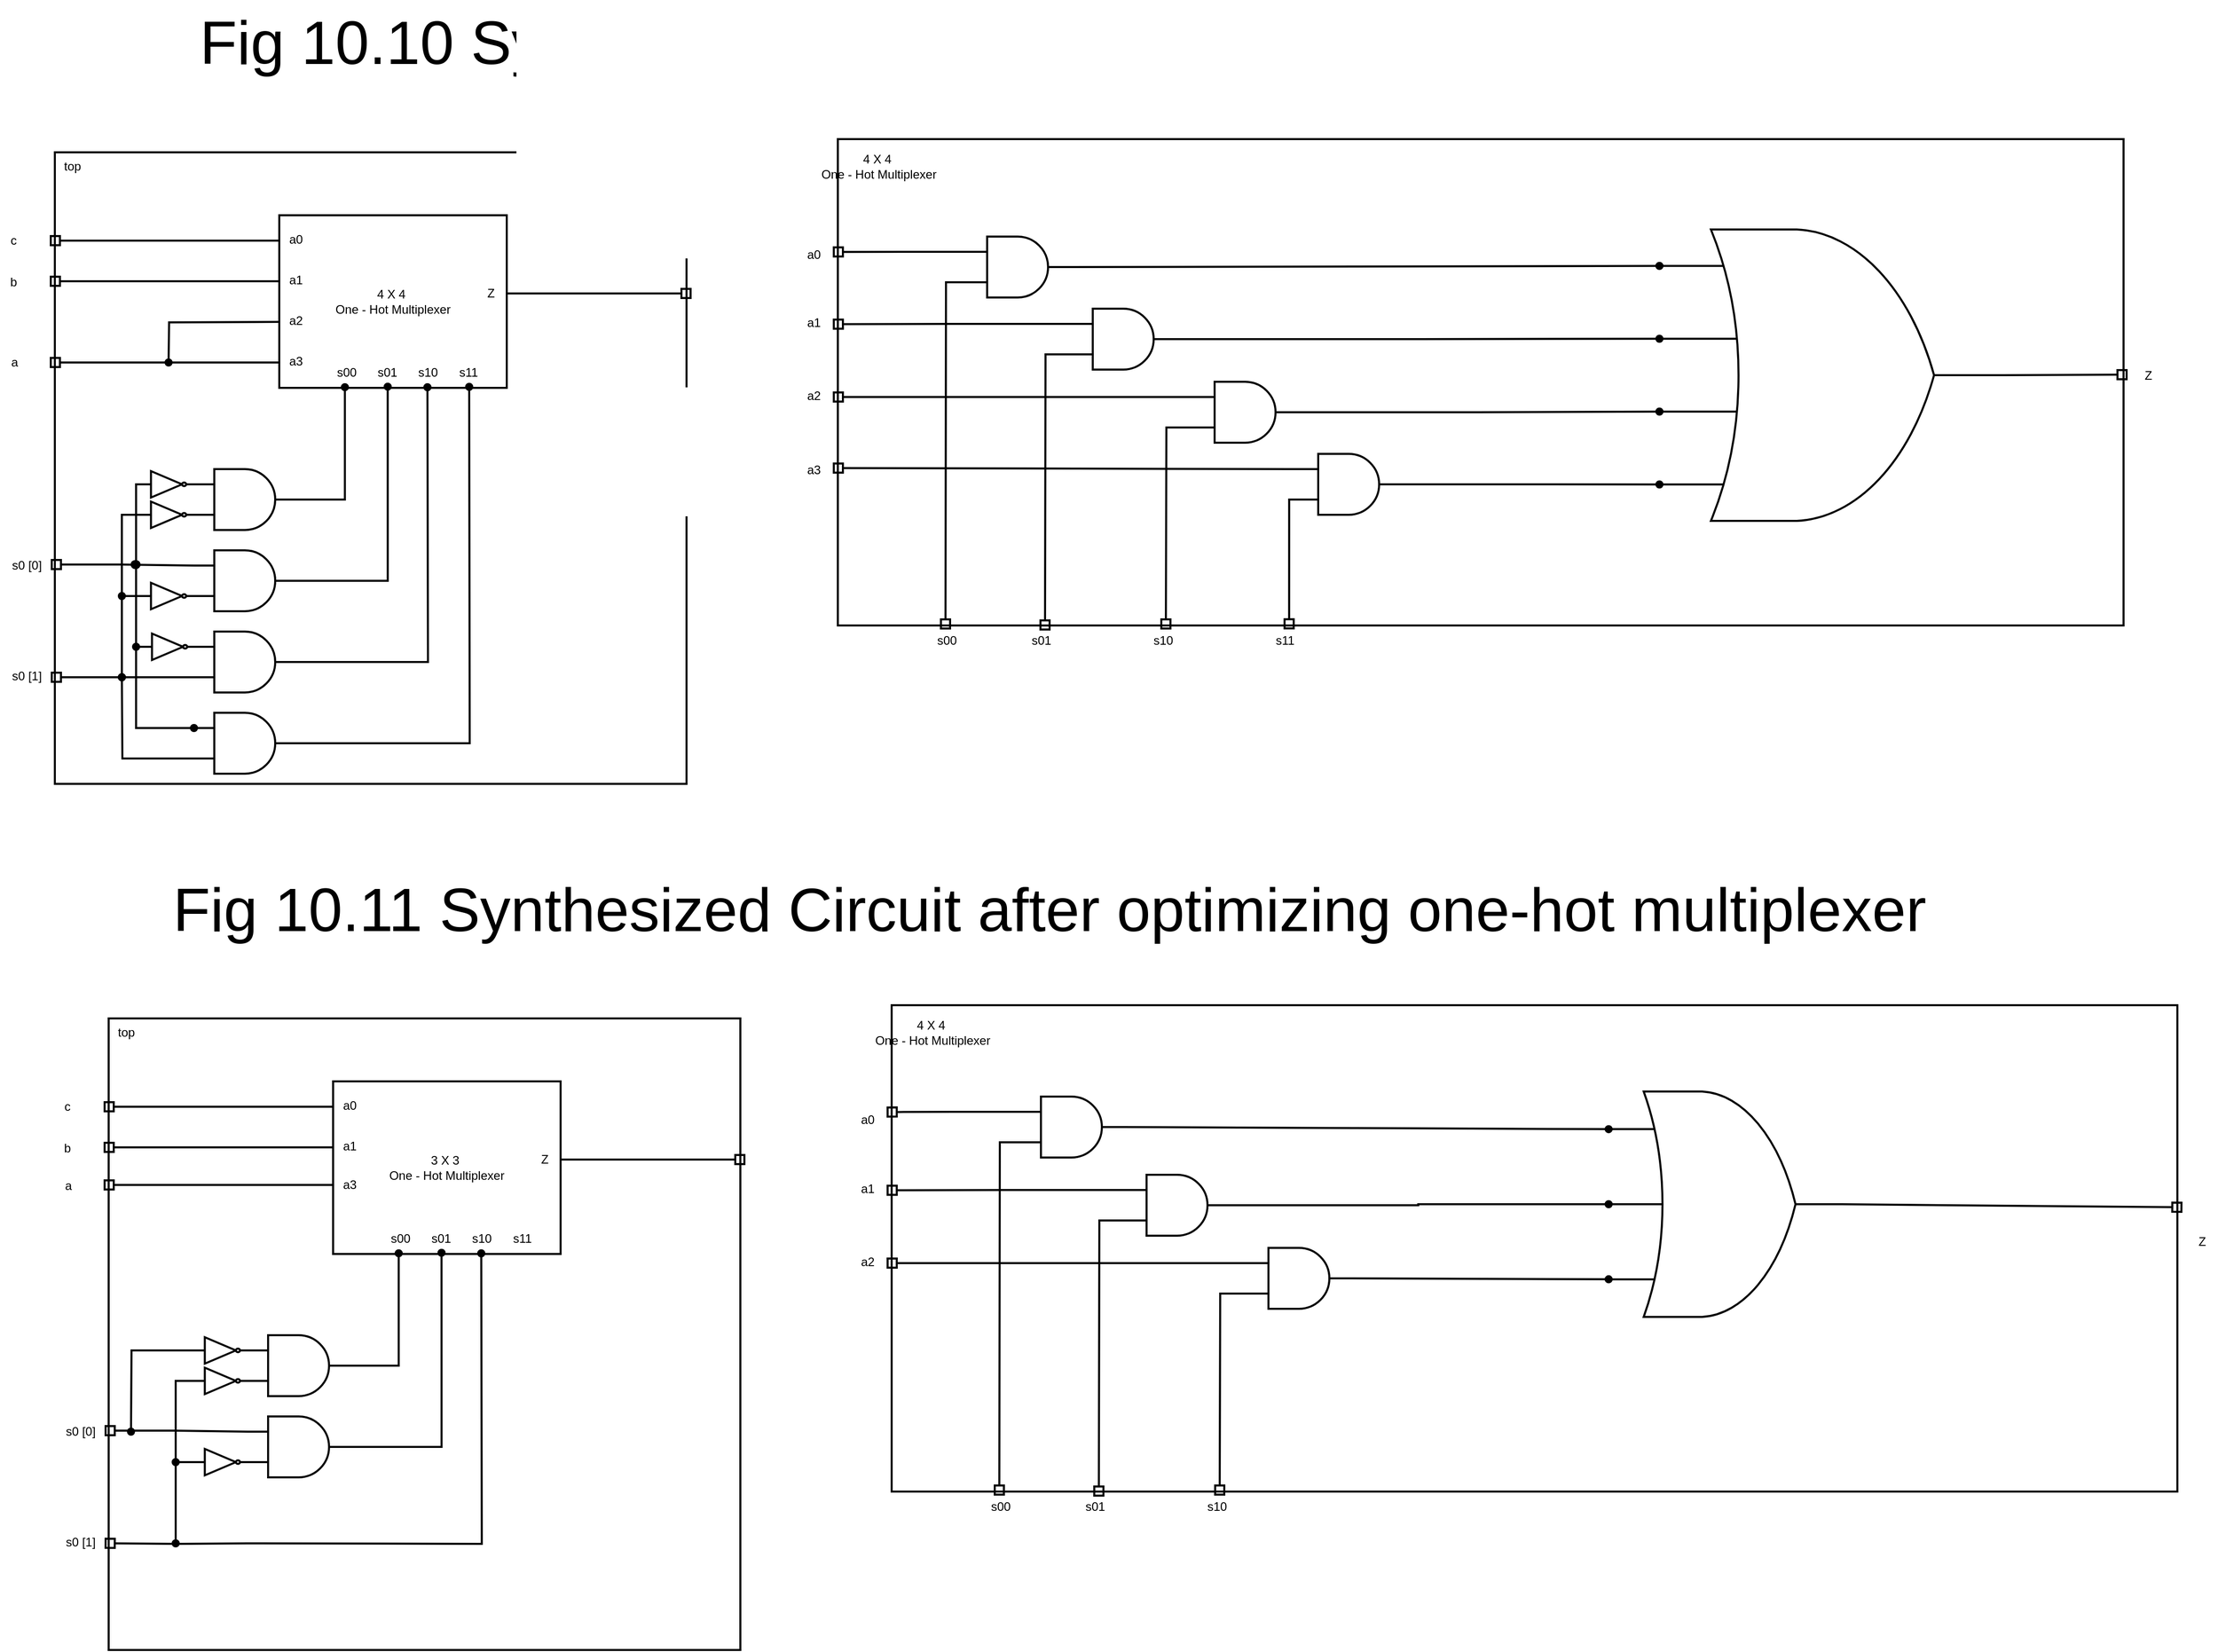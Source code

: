 <mxfile version="26.2.12">
  <diagram name="Page-1" id="7e0a89b8-554c-2b80-1dc8-d5c74ca68de4">
    <mxGraphModel dx="4558" dy="1969" grid="1" gridSize="1" guides="1" tooltips="1" connect="1" arrows="1" fold="1" page="1" pageScale="1" pageWidth="1100" pageHeight="850" background="none" math="0" shadow="0">
      <root>
        <mxCell id="0" />
        <mxCell id="1" parent="0" />
        <mxCell id="jg1CKJlf0xm0C-iaP3_J-74" value="" style="rounded=0;whiteSpace=wrap;html=1;strokeWidth=2;" vertex="1" parent="1">
          <mxGeometry x="360" y="137" width="1266" height="479" as="geometry" />
        </mxCell>
        <mxCell id="jg1CKJlf0xm0C-iaP3_J-50" value="" style="whiteSpace=wrap;html=1;aspect=fixed;strokeWidth=2;" vertex="1" parent="1">
          <mxGeometry x="-411" y="150" width="622" height="622" as="geometry" />
        </mxCell>
        <mxCell id="jg1CKJlf0xm0C-iaP3_J-1" value="4 X 4&amp;nbsp;&lt;div&gt;One - Hot Multiplexer&lt;/div&gt;" style="rounded=0;whiteSpace=wrap;html=1;strokeWidth=2;" vertex="1" parent="1">
          <mxGeometry x="-190" y="212" width="224" height="170" as="geometry" />
        </mxCell>
        <mxCell id="jg1CKJlf0xm0C-iaP3_J-2" value="a0" style="text;html=1;align=center;verticalAlign=middle;resizable=0;points=[];autosize=1;strokeColor=none;fillColor=none;strokeWidth=2;" vertex="1" parent="1">
          <mxGeometry x="-190" y="222" width="32" height="27" as="geometry" />
        </mxCell>
        <mxCell id="jg1CKJlf0xm0C-iaP3_J-3" value="a1" style="text;html=1;align=center;verticalAlign=middle;resizable=0;points=[];autosize=1;strokeColor=none;fillColor=none;strokeWidth=2;" vertex="1" parent="1">
          <mxGeometry x="-190" y="262" width="32" height="27" as="geometry" />
        </mxCell>
        <mxCell id="jg1CKJlf0xm0C-iaP3_J-4" value="a2" style="text;html=1;align=center;verticalAlign=middle;resizable=0;points=[];autosize=1;strokeColor=none;fillColor=none;strokeWidth=2;" vertex="1" parent="1">
          <mxGeometry x="-190" y="302" width="32" height="27" as="geometry" />
        </mxCell>
        <mxCell id="jg1CKJlf0xm0C-iaP3_J-5" value="a3" style="text;html=1;align=center;verticalAlign=middle;resizable=0;points=[];autosize=1;strokeColor=none;fillColor=none;strokeWidth=2;" vertex="1" parent="1">
          <mxGeometry x="-190" y="342" width="32" height="27" as="geometry" />
        </mxCell>
        <mxCell id="jg1CKJlf0xm0C-iaP3_J-49" style="rounded=0;orthogonalLoop=1;jettySize=auto;html=1;endArrow=box;endFill=0;strokeWidth=2;" edge="1" parent="1" source="jg1CKJlf0xm0C-iaP3_J-7">
          <mxGeometry relative="1" as="geometry">
            <mxPoint x="215.0" y="289" as="targetPoint" />
          </mxGeometry>
        </mxCell>
        <mxCell id="jg1CKJlf0xm0C-iaP3_J-7" value="Z" style="text;html=1;align=center;verticalAlign=middle;resizable=0;points=[];autosize=1;strokeColor=none;fillColor=none;strokeWidth=2;" vertex="1" parent="1">
          <mxGeometry x="3" y="274" width="30" height="30" as="geometry" />
        </mxCell>
        <mxCell id="jg1CKJlf0xm0C-iaP3_J-8" value="s00" style="text;html=1;align=center;verticalAlign=middle;resizable=0;points=[];autosize=1;strokeColor=none;fillColor=none;strokeWidth=2;" vertex="1" parent="1">
          <mxGeometry x="-144" y="352" width="40" height="30" as="geometry" />
        </mxCell>
        <mxCell id="jg1CKJlf0xm0C-iaP3_J-9" value="s01" style="text;html=1;align=center;verticalAlign=middle;resizable=0;points=[];autosize=1;strokeColor=none;fillColor=none;strokeWidth=2;" vertex="1" parent="1">
          <mxGeometry x="-104" y="352" width="40" height="30" as="geometry" />
        </mxCell>
        <mxCell id="jg1CKJlf0xm0C-iaP3_J-10" value="s10" style="text;html=1;align=center;verticalAlign=middle;resizable=0;points=[];autosize=1;strokeColor=none;fillColor=none;strokeWidth=2;" vertex="1" parent="1">
          <mxGeometry x="-64" y="352" width="40" height="30" as="geometry" />
        </mxCell>
        <mxCell id="jg1CKJlf0xm0C-iaP3_J-11" value="s11" style="text;html=1;align=center;verticalAlign=middle;resizable=0;points=[];autosize=1;strokeColor=none;fillColor=none;strokeWidth=2;" vertex="1" parent="1">
          <mxGeometry x="-24" y="352" width="40" height="30" as="geometry" />
        </mxCell>
        <mxCell id="jg1CKJlf0xm0C-iaP3_J-12" value="" style="verticalLabelPosition=bottom;shadow=0;dashed=0;align=center;html=1;verticalAlign=top;shape=mxgraph.electrical.logic_gates.logic_gate;operation=and;strokeWidth=2;" vertex="1" parent="1">
          <mxGeometry x="-274" y="462" width="100" height="60" as="geometry" />
        </mxCell>
        <mxCell id="jg1CKJlf0xm0C-iaP3_J-28" style="rounded=0;orthogonalLoop=1;jettySize=auto;html=1;endArrow=box;endFill=0;strokeWidth=2;" edge="1" parent="1">
          <mxGeometry relative="1" as="geometry">
            <mxPoint x="-414" y="556" as="targetPoint" />
            <mxPoint x="-345" y="556" as="sourcePoint" />
          </mxGeometry>
        </mxCell>
        <mxCell id="jg1CKJlf0xm0C-iaP3_J-38" style="rounded=0;orthogonalLoop=1;jettySize=auto;html=1;exitX=0;exitY=0.25;exitDx=0;exitDy=0;exitPerimeter=0;endArrow=none;endFill=1;strokeWidth=2;startFill=0;" edge="1" parent="1" source="jg1CKJlf0xm0C-iaP3_J-13">
          <mxGeometry relative="1" as="geometry">
            <mxPoint x="-346" y="556" as="targetPoint" />
          </mxGeometry>
        </mxCell>
        <mxCell id="jg1CKJlf0xm0C-iaP3_J-13" value="" style="verticalLabelPosition=bottom;shadow=0;dashed=0;align=center;html=1;verticalAlign=top;shape=mxgraph.electrical.logic_gates.logic_gate;operation=and;strokeWidth=2;" vertex="1" parent="1">
          <mxGeometry x="-274" y="542" width="100" height="60" as="geometry" />
        </mxCell>
        <mxCell id="jg1CKJlf0xm0C-iaP3_J-24" style="edgeStyle=orthogonalEdgeStyle;rounded=0;orthogonalLoop=1;jettySize=auto;html=1;exitX=0;exitY=0.75;exitDx=0;exitDy=0;exitPerimeter=0;endArrow=box;endFill=0;strokeWidth=2;" edge="1" parent="1" source="jg1CKJlf0xm0C-iaP3_J-14">
          <mxGeometry relative="1" as="geometry">
            <mxPoint x="-414" y="666.944" as="targetPoint" />
          </mxGeometry>
        </mxCell>
        <mxCell id="jg1CKJlf0xm0C-iaP3_J-14" value="" style="verticalLabelPosition=bottom;shadow=0;dashed=0;align=center;html=1;verticalAlign=top;shape=mxgraph.electrical.logic_gates.logic_gate;operation=and;strokeWidth=2;" vertex="1" parent="1">
          <mxGeometry x="-274" y="622" width="100" height="60" as="geometry" />
        </mxCell>
        <mxCell id="jg1CKJlf0xm0C-iaP3_J-25" style="edgeStyle=orthogonalEdgeStyle;rounded=0;orthogonalLoop=1;jettySize=auto;html=1;exitX=0;exitY=0.75;exitDx=0;exitDy=0;exitPerimeter=0;endArrow=oval;startFill=0;endFill=1;strokeWidth=2;" edge="1" parent="1" source="jg1CKJlf0xm0C-iaP3_J-15">
          <mxGeometry relative="1" as="geometry">
            <mxPoint x="-345" y="667" as="targetPoint" />
            <mxPoint x="-275" y="747" as="sourcePoint" />
          </mxGeometry>
        </mxCell>
        <mxCell id="jg1CKJlf0xm0C-iaP3_J-15" value="" style="verticalLabelPosition=bottom;shadow=0;dashed=0;align=center;html=1;verticalAlign=top;shape=mxgraph.electrical.logic_gates.logic_gate;operation=and;strokeWidth=2;" vertex="1" parent="1">
          <mxGeometry x="-274" y="702" width="100" height="60" as="geometry" />
        </mxCell>
        <mxCell id="jg1CKJlf0xm0C-iaP3_J-16" style="edgeStyle=orthogonalEdgeStyle;rounded=0;orthogonalLoop=1;jettySize=auto;html=1;exitX=1;exitY=0.5;exitDx=0;exitDy=0;exitPerimeter=0;entryX=0.465;entryY=0.978;entryDx=0;entryDy=0;entryPerimeter=0;endArrow=oval;endFill=1;strokeWidth=2;" edge="1" parent="1" source="jg1CKJlf0xm0C-iaP3_J-12" target="jg1CKJlf0xm0C-iaP3_J-8">
          <mxGeometry relative="1" as="geometry" />
        </mxCell>
        <mxCell id="jg1CKJlf0xm0C-iaP3_J-17" style="edgeStyle=orthogonalEdgeStyle;rounded=0;orthogonalLoop=1;jettySize=auto;html=1;exitX=1;exitY=0.5;exitDx=0;exitDy=0;exitPerimeter=0;entryX=0.519;entryY=0.961;entryDx=0;entryDy=0;entryPerimeter=0;endArrow=oval;endFill=1;strokeWidth=2;" edge="1" parent="1" source="jg1CKJlf0xm0C-iaP3_J-13" target="jg1CKJlf0xm0C-iaP3_J-9">
          <mxGeometry relative="1" as="geometry" />
        </mxCell>
        <mxCell id="jg1CKJlf0xm0C-iaP3_J-18" style="edgeStyle=orthogonalEdgeStyle;rounded=0;orthogonalLoop=1;jettySize=auto;html=1;exitX=1;exitY=0.5;exitDx=0;exitDy=0;exitPerimeter=0;entryX=0.497;entryY=1.046;entryDx=0;entryDy=0;entryPerimeter=0;endArrow=oval;endFill=1;strokeWidth=2;" edge="1" parent="1" source="jg1CKJlf0xm0C-iaP3_J-14">
          <mxGeometry relative="1" as="geometry">
            <mxPoint x="-174" y="650" as="sourcePoint" />
            <mxPoint x="-44.12" y="381.38" as="targetPoint" />
          </mxGeometry>
        </mxCell>
        <mxCell id="jg1CKJlf0xm0C-iaP3_J-19" style="edgeStyle=orthogonalEdgeStyle;rounded=0;orthogonalLoop=1;jettySize=auto;html=1;exitX=1;exitY=0.5;exitDx=0;exitDy=0;exitPerimeter=0;endArrow=oval;endFill=1;strokeWidth=2;" edge="1" parent="1" source="jg1CKJlf0xm0C-iaP3_J-15">
          <mxGeometry relative="1" as="geometry">
            <mxPoint x="-174" y="728" as="sourcePoint" />
            <mxPoint x="-3" y="381" as="targetPoint" />
          </mxGeometry>
        </mxCell>
        <mxCell id="jg1CKJlf0xm0C-iaP3_J-27" style="edgeStyle=orthogonalEdgeStyle;rounded=0;orthogonalLoop=1;jettySize=auto;html=1;exitX=0;exitY=0.5;exitDx=0;exitDy=0;exitPerimeter=0;endArrow=oval;startFill=0;endFill=1;strokeWidth=2;" edge="1" parent="1" source="jg1CKJlf0xm0C-iaP3_J-20">
          <mxGeometry relative="1" as="geometry">
            <mxPoint x="-345" y="587" as="targetPoint" />
          </mxGeometry>
        </mxCell>
        <mxCell id="jg1CKJlf0xm0C-iaP3_J-20" value="" style="verticalLabelPosition=bottom;shadow=0;dashed=0;align=center;html=1;verticalAlign=top;shape=mxgraph.electrical.logic_gates.inverter_2;strokeWidth=2;" vertex="1" parent="1">
          <mxGeometry x="-325" y="494" width="51" height="26" as="geometry" />
        </mxCell>
        <mxCell id="jg1CKJlf0xm0C-iaP3_J-21" value="" style="verticalLabelPosition=bottom;shadow=0;dashed=0;align=center;html=1;verticalAlign=top;shape=mxgraph.electrical.logic_gates.inverter_2;strokeWidth=2;" vertex="1" parent="1">
          <mxGeometry x="-325" y="464" width="51" height="26" as="geometry" />
        </mxCell>
        <mxCell id="jg1CKJlf0xm0C-iaP3_J-26" style="edgeStyle=orthogonalEdgeStyle;rounded=0;orthogonalLoop=1;jettySize=auto;html=1;exitX=0;exitY=0.5;exitDx=0;exitDy=0;exitPerimeter=0;endArrow=oval;startFill=0;endFill=1;strokeWidth=2;" edge="1" parent="1" source="jg1CKJlf0xm0C-iaP3_J-22">
          <mxGeometry relative="1" as="geometry">
            <mxPoint x="-345" y="667" as="targetPoint" />
          </mxGeometry>
        </mxCell>
        <mxCell id="jg1CKJlf0xm0C-iaP3_J-22" value="" style="verticalLabelPosition=bottom;shadow=0;dashed=0;align=center;html=1;verticalAlign=top;shape=mxgraph.electrical.logic_gates.inverter_2;strokeWidth=2;" vertex="1" parent="1">
          <mxGeometry x="-325" y="574" width="51" height="26" as="geometry" />
        </mxCell>
        <mxCell id="jg1CKJlf0xm0C-iaP3_J-33" style="edgeStyle=orthogonalEdgeStyle;rounded=0;orthogonalLoop=1;jettySize=auto;html=1;exitX=0;exitY=0.5;exitDx=0;exitDy=0;exitPerimeter=0;endArrow=oval;startFill=0;endFill=1;strokeWidth=2;" edge="1" parent="1" source="jg1CKJlf0xm0C-iaP3_J-23">
          <mxGeometry relative="1" as="geometry">
            <mxPoint x="-331" y="637" as="targetPoint" />
          </mxGeometry>
        </mxCell>
        <mxCell id="jg1CKJlf0xm0C-iaP3_J-23" value="" style="verticalLabelPosition=bottom;shadow=0;dashed=0;align=center;html=1;verticalAlign=top;shape=mxgraph.electrical.logic_gates.inverter_2;strokeWidth=2;" vertex="1" parent="1">
          <mxGeometry x="-324" y="624" width="51" height="26" as="geometry" />
        </mxCell>
        <mxCell id="jg1CKJlf0xm0C-iaP3_J-32" style="edgeStyle=orthogonalEdgeStyle;rounded=0;orthogonalLoop=1;jettySize=auto;html=1;exitX=0;exitY=0.5;exitDx=0;exitDy=0;exitPerimeter=0;entryX=0;entryY=0.25;entryDx=0;entryDy=0;entryPerimeter=0;endArrow=oval;startFill=0;endFill=1;strokeWidth=2;" edge="1" parent="1" source="jg1CKJlf0xm0C-iaP3_J-21" target="jg1CKJlf0xm0C-iaP3_J-15">
          <mxGeometry relative="1" as="geometry">
            <Array as="points">
              <mxPoint x="-331" y="477" />
              <mxPoint x="-331" y="717" />
            </Array>
          </mxGeometry>
        </mxCell>
        <mxCell id="jg1CKJlf0xm0C-iaP3_J-39" value="s0 [0]" style="text;html=1;align=center;verticalAlign=middle;resizable=0;points=[];autosize=1;strokeColor=none;fillColor=none;strokeWidth=2;" vertex="1" parent="1">
          <mxGeometry x="-463" y="543" width="48" height="27" as="geometry" />
        </mxCell>
        <mxCell id="jg1CKJlf0xm0C-iaP3_J-40" value="s0 [1]" style="text;html=1;align=center;verticalAlign=middle;resizable=0;points=[];autosize=1;strokeColor=none;fillColor=none;strokeWidth=2;" vertex="1" parent="1">
          <mxGeometry x="-463" y="652" width="48" height="27" as="geometry" />
        </mxCell>
        <mxCell id="jg1CKJlf0xm0C-iaP3_J-42" style="rounded=0;orthogonalLoop=1;jettySize=auto;html=1;endArrow=oval;endFill=1;edgeStyle=orthogonalEdgeStyle;strokeWidth=2;" edge="1" parent="1">
          <mxGeometry relative="1" as="geometry">
            <mxPoint x="-299" y="357" as="targetPoint" />
            <mxPoint x="-190" y="317" as="sourcePoint" />
          </mxGeometry>
        </mxCell>
        <mxCell id="jg1CKJlf0xm0C-iaP3_J-43" style="rounded=0;orthogonalLoop=1;jettySize=auto;html=1;endArrow=box;endFill=0;strokeWidth=2;" edge="1" parent="1">
          <mxGeometry relative="1" as="geometry">
            <mxPoint x="-415" y="357" as="targetPoint" />
            <mxPoint x="-190" y="357" as="sourcePoint" />
          </mxGeometry>
        </mxCell>
        <mxCell id="jg1CKJlf0xm0C-iaP3_J-44" style="rounded=0;orthogonalLoop=1;jettySize=auto;html=1;endArrow=box;endFill=0;strokeWidth=2;" edge="1" parent="1">
          <mxGeometry relative="1" as="geometry">
            <mxPoint x="-415" y="237" as="targetPoint" />
            <mxPoint x="-190" y="237" as="sourcePoint" />
          </mxGeometry>
        </mxCell>
        <mxCell id="jg1CKJlf0xm0C-iaP3_J-45" style="rounded=0;orthogonalLoop=1;jettySize=auto;html=1;endArrow=box;endFill=0;strokeWidth=2;" edge="1" parent="1">
          <mxGeometry relative="1" as="geometry">
            <mxPoint x="-415" y="277" as="targetPoint" />
            <mxPoint x="-190" y="277" as="sourcePoint" />
          </mxGeometry>
        </mxCell>
        <mxCell id="jg1CKJlf0xm0C-iaP3_J-46" value="c" style="text;html=1;align=center;verticalAlign=middle;resizable=0;points=[];autosize=1;strokeColor=none;fillColor=none;strokeWidth=2;" vertex="1" parent="1">
          <mxGeometry x="-465" y="223" width="25" height="27" as="geometry" />
        </mxCell>
        <mxCell id="jg1CKJlf0xm0C-iaP3_J-47" value="b" style="text;html=1;align=center;verticalAlign=middle;resizable=0;points=[];autosize=1;strokeColor=none;fillColor=none;strokeWidth=2;" vertex="1" parent="1">
          <mxGeometry x="-465" y="264" width="26" height="27" as="geometry" />
        </mxCell>
        <mxCell id="jg1CKJlf0xm0C-iaP3_J-48" value="a" style="text;html=1;align=center;verticalAlign=middle;resizable=0;points=[];autosize=1;strokeColor=none;fillColor=none;strokeWidth=2;" vertex="1" parent="1">
          <mxGeometry x="-464" y="343" width="26" height="27" as="geometry" />
        </mxCell>
        <mxCell id="jg1CKJlf0xm0C-iaP3_J-51" value="top" style="text;html=1;align=center;verticalAlign=middle;resizable=0;points=[];autosize=1;strokeColor=none;fillColor=none;strokeWidth=2;" vertex="1" parent="1">
          <mxGeometry x="-412" y="150" width="36" height="27" as="geometry" />
        </mxCell>
        <mxCell id="jg1CKJlf0xm0C-iaP3_J-56" style="rounded=0;orthogonalLoop=1;jettySize=auto;html=1;exitX=0;exitY=0.25;exitDx=0;exitDy=0;exitPerimeter=0;endArrow=box;endFill=0;strokeWidth=2;" edge="1" parent="1" source="jg1CKJlf0xm0C-iaP3_J-52">
          <mxGeometry relative="1" as="geometry">
            <mxPoint x="356" y="248.111" as="targetPoint" />
            <mxPoint x="482" y="248" as="sourcePoint" />
          </mxGeometry>
        </mxCell>
        <mxCell id="jg1CKJlf0xm0C-iaP3_J-61" style="edgeStyle=orthogonalEdgeStyle;rounded=0;orthogonalLoop=1;jettySize=auto;html=1;exitX=0;exitY=0.75;exitDx=0;exitDy=0;exitPerimeter=0;endArrow=box;endFill=0;strokeWidth=2;" edge="1" parent="1" source="jg1CKJlf0xm0C-iaP3_J-52">
          <mxGeometry relative="1" as="geometry">
            <mxPoint x="466" y="619" as="targetPoint" />
          </mxGeometry>
        </mxCell>
        <mxCell id="jg1CKJlf0xm0C-iaP3_J-52" value="" style="verticalLabelPosition=bottom;shadow=0;dashed=0;align=center;html=1;verticalAlign=top;shape=mxgraph.electrical.logic_gates.logic_gate;operation=and;strokeWidth=2;" vertex="1" parent="1">
          <mxGeometry x="487" y="233" width="100" height="60" as="geometry" />
        </mxCell>
        <mxCell id="jg1CKJlf0xm0C-iaP3_J-57" style="edgeStyle=orthogonalEdgeStyle;rounded=0;orthogonalLoop=1;jettySize=auto;html=1;exitX=0;exitY=0.25;exitDx=0;exitDy=0;exitPerimeter=0;endArrow=box;endFill=0;strokeWidth=2;" edge="1" parent="1" source="jg1CKJlf0xm0C-iaP3_J-53">
          <mxGeometry relative="1" as="geometry">
            <mxPoint x="356" y="319.222" as="targetPoint" />
            <mxPoint x="589" y="319" as="sourcePoint" />
          </mxGeometry>
        </mxCell>
        <mxCell id="jg1CKJlf0xm0C-iaP3_J-62" style="edgeStyle=orthogonalEdgeStyle;rounded=0;orthogonalLoop=1;jettySize=auto;html=1;exitX=0;exitY=0.75;exitDx=0;exitDy=0;exitPerimeter=0;endArrow=box;endFill=0;strokeWidth=2;" edge="1" parent="1" source="jg1CKJlf0xm0C-iaP3_J-53">
          <mxGeometry relative="1" as="geometry">
            <mxPoint x="564" y="620" as="targetPoint" />
          </mxGeometry>
        </mxCell>
        <mxCell id="jg1CKJlf0xm0C-iaP3_J-53" value="" style="verticalLabelPosition=bottom;shadow=0;dashed=0;align=center;html=1;verticalAlign=top;shape=mxgraph.electrical.logic_gates.logic_gate;operation=and;strokeWidth=2;" vertex="1" parent="1">
          <mxGeometry x="591" y="304" width="100" height="60" as="geometry" />
        </mxCell>
        <mxCell id="jg1CKJlf0xm0C-iaP3_J-59" style="rounded=0;orthogonalLoop=1;jettySize=auto;html=1;exitX=0;exitY=0.25;exitDx=0;exitDy=0;exitPerimeter=0;endArrow=box;endFill=0;strokeWidth=2;" edge="1" parent="1" source="jg1CKJlf0xm0C-iaP3_J-54">
          <mxGeometry relative="1" as="geometry">
            <mxPoint x="356.0" y="391" as="targetPoint" />
            <mxPoint x="708.0" y="391.0" as="sourcePoint" />
          </mxGeometry>
        </mxCell>
        <mxCell id="jg1CKJlf0xm0C-iaP3_J-63" style="edgeStyle=orthogonalEdgeStyle;rounded=0;orthogonalLoop=1;jettySize=auto;html=1;exitX=0;exitY=0.75;exitDx=0;exitDy=0;exitPerimeter=0;endArrow=box;endFill=0;strokeWidth=2;" edge="1" parent="1" source="jg1CKJlf0xm0C-iaP3_J-54">
          <mxGeometry relative="1" as="geometry">
            <mxPoint x="683" y="619" as="targetPoint" />
            <mxPoint x="710" y="440" as="sourcePoint" />
          </mxGeometry>
        </mxCell>
        <mxCell id="jg1CKJlf0xm0C-iaP3_J-54" value="" style="verticalLabelPosition=bottom;shadow=0;dashed=0;align=center;html=1;verticalAlign=top;shape=mxgraph.electrical.logic_gates.logic_gate;operation=and;strokeWidth=2;" vertex="1" parent="1">
          <mxGeometry x="711" y="376" width="100" height="60" as="geometry" />
        </mxCell>
        <mxCell id="jg1CKJlf0xm0C-iaP3_J-60" style="rounded=0;orthogonalLoop=1;jettySize=auto;html=1;exitX=0;exitY=0.25;exitDx=0;exitDy=0;exitPerimeter=0;endArrow=box;endFill=0;strokeWidth=2;" edge="1" parent="1">
          <mxGeometry relative="1" as="geometry">
            <mxPoint x="356" y="461" as="targetPoint" />
            <mxPoint x="813" y="462" as="sourcePoint" />
          </mxGeometry>
        </mxCell>
        <mxCell id="jg1CKJlf0xm0C-iaP3_J-64" style="edgeStyle=orthogonalEdgeStyle;rounded=0;orthogonalLoop=1;jettySize=auto;html=1;exitX=0;exitY=0.75;exitDx=0;exitDy=0;exitPerimeter=0;endArrow=box;endFill=0;entryX=0.351;entryY=1.006;entryDx=0;entryDy=0;entryPerimeter=0;strokeWidth=2;" edge="1" parent="1" source="jg1CKJlf0xm0C-iaP3_J-55" target="jg1CKJlf0xm0C-iaP3_J-74">
          <mxGeometry relative="1" as="geometry">
            <mxPoint x="804" y="600" as="targetPoint" />
            <Array as="points">
              <mxPoint x="804" y="492" />
            </Array>
          </mxGeometry>
        </mxCell>
        <mxCell id="jg1CKJlf0xm0C-iaP3_J-55" value="" style="verticalLabelPosition=bottom;shadow=0;dashed=0;align=center;html=1;verticalAlign=top;shape=mxgraph.electrical.logic_gates.logic_gate;operation=and;strokeWidth=2;" vertex="1" parent="1">
          <mxGeometry x="813" y="447" width="100" height="60" as="geometry" />
        </mxCell>
        <mxCell id="jg1CKJlf0xm0C-iaP3_J-72" style="edgeStyle=orthogonalEdgeStyle;rounded=0;orthogonalLoop=1;jettySize=auto;html=1;exitX=1;exitY=0.5;exitDx=0;exitDy=0;exitPerimeter=0;endArrow=box;endFill=0;strokeWidth=2;" edge="1" parent="1" source="jg1CKJlf0xm0C-iaP3_J-65">
          <mxGeometry relative="1" as="geometry">
            <mxPoint x="1629" y="369" as="targetPoint" />
          </mxGeometry>
        </mxCell>
        <mxCell id="jg1CKJlf0xm0C-iaP3_J-65" value="" style="verticalLabelPosition=bottom;shadow=0;dashed=0;align=center;html=1;verticalAlign=top;shape=mxgraph.electrical.logic_gates.logic_gate;operation=or;numInputs=4;strokeWidth=2;" vertex="1" parent="1">
          <mxGeometry x="1169" y="226" width="338" height="287" as="geometry" />
        </mxCell>
        <mxCell id="jg1CKJlf0xm0C-iaP3_J-68" style="edgeStyle=orthogonalEdgeStyle;rounded=0;orthogonalLoop=1;jettySize=auto;html=1;exitX=1;exitY=0.5;exitDx=0;exitDy=0;exitPerimeter=0;entryX=0;entryY=0.875;entryDx=0;entryDy=0;entryPerimeter=0;endArrow=oval;endFill=1;strokeWidth=2;" edge="1" parent="1" source="jg1CKJlf0xm0C-iaP3_J-55" target="jg1CKJlf0xm0C-iaP3_J-65">
          <mxGeometry relative="1" as="geometry" />
        </mxCell>
        <mxCell id="jg1CKJlf0xm0C-iaP3_J-69" style="edgeStyle=orthogonalEdgeStyle;rounded=0;orthogonalLoop=1;jettySize=auto;html=1;exitX=1;exitY=0.5;exitDx=0;exitDy=0;exitPerimeter=0;entryX=0;entryY=0.625;entryDx=0;entryDy=0;entryPerimeter=0;endArrow=oval;endFill=1;strokeWidth=2;" edge="1" parent="1" source="jg1CKJlf0xm0C-iaP3_J-54" target="jg1CKJlf0xm0C-iaP3_J-65">
          <mxGeometry relative="1" as="geometry" />
        </mxCell>
        <mxCell id="jg1CKJlf0xm0C-iaP3_J-70" style="edgeStyle=orthogonalEdgeStyle;rounded=0;orthogonalLoop=1;jettySize=auto;html=1;exitX=1;exitY=0.5;exitDx=0;exitDy=0;exitPerimeter=0;entryX=0;entryY=0.375;entryDx=0;entryDy=0;entryPerimeter=0;endArrow=oval;endFill=1;strokeWidth=2;" edge="1" parent="1" source="jg1CKJlf0xm0C-iaP3_J-53" target="jg1CKJlf0xm0C-iaP3_J-65">
          <mxGeometry relative="1" as="geometry" />
        </mxCell>
        <mxCell id="jg1CKJlf0xm0C-iaP3_J-71" style="rounded=0;orthogonalLoop=1;jettySize=auto;html=1;exitX=1;exitY=0.5;exitDx=0;exitDy=0;exitPerimeter=0;entryX=0;entryY=0.125;entryDx=0;entryDy=0;entryPerimeter=0;endArrow=oval;endFill=1;strokeWidth=2;" edge="1" parent="1" source="jg1CKJlf0xm0C-iaP3_J-52" target="jg1CKJlf0xm0C-iaP3_J-65">
          <mxGeometry relative="1" as="geometry" />
        </mxCell>
        <mxCell id="jg1CKJlf0xm0C-iaP3_J-75" value="s00" style="text;html=1;align=center;verticalAlign=middle;resizable=0;points=[];autosize=1;strokeColor=none;fillColor=none;strokeWidth=2;" vertex="1" parent="1">
          <mxGeometry x="447" y="616" width="40" height="30" as="geometry" />
        </mxCell>
        <mxCell id="jg1CKJlf0xm0C-iaP3_J-76" value="s01" style="text;html=1;align=center;verticalAlign=middle;resizable=0;points=[];autosize=1;strokeColor=none;fillColor=none;strokeWidth=2;" vertex="1" parent="1">
          <mxGeometry x="540" y="616" width="40" height="30" as="geometry" />
        </mxCell>
        <mxCell id="jg1CKJlf0xm0C-iaP3_J-77" value="s10" style="text;html=1;align=center;verticalAlign=middle;resizable=0;points=[];autosize=1;strokeColor=none;fillColor=none;strokeWidth=2;" vertex="1" parent="1">
          <mxGeometry x="660" y="616" width="40" height="30" as="geometry" />
        </mxCell>
        <mxCell id="jg1CKJlf0xm0C-iaP3_J-78" value="s11" style="text;html=1;align=center;verticalAlign=middle;resizable=0;points=[];autosize=1;strokeColor=none;fillColor=none;strokeWidth=2;" vertex="1" parent="1">
          <mxGeometry x="780" y="616" width="40" height="30" as="geometry" />
        </mxCell>
        <mxCell id="jg1CKJlf0xm0C-iaP3_J-79" value="a0" style="text;html=1;align=center;verticalAlign=middle;resizable=0;points=[];autosize=1;strokeColor=none;fillColor=none;strokeWidth=2;" vertex="1" parent="1">
          <mxGeometry x="320" y="237" width="32" height="27" as="geometry" />
        </mxCell>
        <mxCell id="jg1CKJlf0xm0C-iaP3_J-80" value="a1" style="text;html=1;align=center;verticalAlign=middle;resizable=0;points=[];autosize=1;strokeColor=none;fillColor=none;strokeWidth=2;" vertex="1" parent="1">
          <mxGeometry x="320" y="304" width="32" height="27" as="geometry" />
        </mxCell>
        <mxCell id="jg1CKJlf0xm0C-iaP3_J-81" value="a2" style="text;html=1;align=center;verticalAlign=middle;resizable=0;points=[];autosize=1;strokeColor=none;fillColor=none;strokeWidth=2;" vertex="1" parent="1">
          <mxGeometry x="320" y="376" width="32" height="27" as="geometry" />
        </mxCell>
        <mxCell id="jg1CKJlf0xm0C-iaP3_J-82" value="a3" style="text;html=1;align=center;verticalAlign=middle;resizable=0;points=[];autosize=1;strokeColor=none;fillColor=none;strokeWidth=2;" vertex="1" parent="1">
          <mxGeometry x="320" y="449" width="32" height="27" as="geometry" />
        </mxCell>
        <mxCell id="jg1CKJlf0xm0C-iaP3_J-83" value="Z" style="text;html=1;align=center;verticalAlign=middle;resizable=0;points=[];autosize=1;strokeColor=none;fillColor=none;strokeWidth=2;" vertex="1" parent="1">
          <mxGeometry x="1635" y="354.5" width="30" height="30" as="geometry" />
        </mxCell>
        <mxCell id="jg1CKJlf0xm0C-iaP3_J-84" value="&lt;span style=&quot;text-wrap-mode: wrap;&quot;&gt;4 X 4&amp;nbsp;&lt;/span&gt;&lt;div style=&quot;text-wrap-mode: wrap;&quot;&gt;One - Hot Multiplexer&lt;/div&gt;" style="text;html=1;align=center;verticalAlign=middle;resizable=0;points=[];autosize=1;strokeColor=none;fillColor=none;strokeWidth=2;" vertex="1" parent="1">
          <mxGeometry x="330" y="143.5" width="140" height="40" as="geometry" />
        </mxCell>
        <mxCell id="jg1CKJlf0xm0C-iaP3_J-86" value="Fig 10.10 Synthesized Circuit that uses one-hot multiplexer" style="text;html=1;align=center;verticalAlign=middle;resizable=0;points=[];autosize=1;strokeColor=none;fillColor=none;fontSize=60;" vertex="1" parent="1">
          <mxGeometry x="-278" width="1585" height="84" as="geometry" />
        </mxCell>
        <mxCell id="jg1CKJlf0xm0C-iaP3_J-87" value="" style="rounded=0;whiteSpace=wrap;html=1;strokeWidth=2;" vertex="1" parent="1">
          <mxGeometry x="413" y="990" width="1266" height="479" as="geometry" />
        </mxCell>
        <mxCell id="jg1CKJlf0xm0C-iaP3_J-88" value="" style="whiteSpace=wrap;html=1;aspect=fixed;strokeWidth=2;" vertex="1" parent="1">
          <mxGeometry x="-358" y="1003" width="622" height="622" as="geometry" />
        </mxCell>
        <mxCell id="jg1CKJlf0xm0C-iaP3_J-89" value="3 X 3&amp;nbsp;&lt;div&gt;One - Hot Multiplexer&lt;/div&gt;" style="rounded=0;whiteSpace=wrap;html=1;strokeWidth=2;" vertex="1" parent="1">
          <mxGeometry x="-137" y="1065" width="224" height="170" as="geometry" />
        </mxCell>
        <mxCell id="jg1CKJlf0xm0C-iaP3_J-90" value="a0" style="text;html=1;align=center;verticalAlign=middle;resizable=0;points=[];autosize=1;strokeColor=none;fillColor=none;strokeWidth=2;" vertex="1" parent="1">
          <mxGeometry x="-137" y="1075" width="32" height="27" as="geometry" />
        </mxCell>
        <mxCell id="jg1CKJlf0xm0C-iaP3_J-91" value="a1" style="text;html=1;align=center;verticalAlign=middle;resizable=0;points=[];autosize=1;strokeColor=none;fillColor=none;strokeWidth=2;" vertex="1" parent="1">
          <mxGeometry x="-137" y="1115" width="32" height="27" as="geometry" />
        </mxCell>
        <mxCell id="jg1CKJlf0xm0C-iaP3_J-93" value="a3" style="text;html=1;align=center;verticalAlign=middle;resizable=0;points=[];autosize=1;strokeColor=none;fillColor=none;strokeWidth=2;" vertex="1" parent="1">
          <mxGeometry x="-137" y="1153" width="32" height="27" as="geometry" />
        </mxCell>
        <mxCell id="jg1CKJlf0xm0C-iaP3_J-94" style="rounded=0;orthogonalLoop=1;jettySize=auto;html=1;endArrow=box;endFill=0;strokeWidth=2;" edge="1" parent="1" source="jg1CKJlf0xm0C-iaP3_J-95">
          <mxGeometry relative="1" as="geometry">
            <mxPoint x="268.0" y="1142" as="targetPoint" />
          </mxGeometry>
        </mxCell>
        <mxCell id="jg1CKJlf0xm0C-iaP3_J-95" value="Z" style="text;html=1;align=center;verticalAlign=middle;resizable=0;points=[];autosize=1;strokeColor=none;fillColor=none;strokeWidth=2;" vertex="1" parent="1">
          <mxGeometry x="56" y="1127" width="30" height="30" as="geometry" />
        </mxCell>
        <mxCell id="jg1CKJlf0xm0C-iaP3_J-96" value="s00" style="text;html=1;align=center;verticalAlign=middle;resizable=0;points=[];autosize=1;strokeColor=none;fillColor=none;strokeWidth=2;" vertex="1" parent="1">
          <mxGeometry x="-91" y="1205" width="40" height="30" as="geometry" />
        </mxCell>
        <mxCell id="jg1CKJlf0xm0C-iaP3_J-97" value="s01" style="text;html=1;align=center;verticalAlign=middle;resizable=0;points=[];autosize=1;strokeColor=none;fillColor=none;strokeWidth=2;" vertex="1" parent="1">
          <mxGeometry x="-51" y="1205" width="40" height="30" as="geometry" />
        </mxCell>
        <mxCell id="jg1CKJlf0xm0C-iaP3_J-98" value="s10" style="text;html=1;align=center;verticalAlign=middle;resizable=0;points=[];autosize=1;strokeColor=none;fillColor=none;strokeWidth=2;" vertex="1" parent="1">
          <mxGeometry x="-11" y="1205" width="40" height="30" as="geometry" />
        </mxCell>
        <mxCell id="jg1CKJlf0xm0C-iaP3_J-99" value="s11" style="text;html=1;align=center;verticalAlign=middle;resizable=0;points=[];autosize=1;strokeColor=none;fillColor=none;strokeWidth=2;" vertex="1" parent="1">
          <mxGeometry x="29" y="1205" width="40" height="30" as="geometry" />
        </mxCell>
        <mxCell id="jg1CKJlf0xm0C-iaP3_J-100" value="" style="verticalLabelPosition=bottom;shadow=0;dashed=0;align=center;html=1;verticalAlign=top;shape=mxgraph.electrical.logic_gates.logic_gate;operation=and;strokeWidth=2;" vertex="1" parent="1">
          <mxGeometry x="-221" y="1315" width="100" height="60" as="geometry" />
        </mxCell>
        <mxCell id="jg1CKJlf0xm0C-iaP3_J-101" style="rounded=0;orthogonalLoop=1;jettySize=auto;html=1;endArrow=box;endFill=0;strokeWidth=2;" edge="1" parent="1">
          <mxGeometry relative="1" as="geometry">
            <mxPoint x="-361" y="1409" as="targetPoint" />
            <mxPoint x="-292" y="1409" as="sourcePoint" />
          </mxGeometry>
        </mxCell>
        <mxCell id="jg1CKJlf0xm0C-iaP3_J-102" style="rounded=0;orthogonalLoop=1;jettySize=auto;html=1;exitX=0;exitY=0.25;exitDx=0;exitDy=0;exitPerimeter=0;endArrow=none;endFill=1;strokeWidth=2;startFill=0;" edge="1" parent="1" source="jg1CKJlf0xm0C-iaP3_J-103">
          <mxGeometry relative="1" as="geometry">
            <mxPoint x="-293" y="1409" as="targetPoint" />
          </mxGeometry>
        </mxCell>
        <mxCell id="jg1CKJlf0xm0C-iaP3_J-103" value="" style="verticalLabelPosition=bottom;shadow=0;dashed=0;align=center;html=1;verticalAlign=top;shape=mxgraph.electrical.logic_gates.logic_gate;operation=and;strokeWidth=2;" vertex="1" parent="1">
          <mxGeometry x="-221" y="1395" width="100" height="60" as="geometry" />
        </mxCell>
        <mxCell id="jg1CKJlf0xm0C-iaP3_J-104" style="edgeStyle=orthogonalEdgeStyle;rounded=0;orthogonalLoop=1;jettySize=auto;html=1;exitX=0;exitY=0.75;exitDx=0;exitDy=0;exitPerimeter=0;endArrow=box;endFill=0;strokeWidth=2;" edge="1" parent="1">
          <mxGeometry relative="1" as="geometry">
            <mxPoint x="-361" y="1519.944" as="targetPoint" />
            <mxPoint x="-221" y="1520" as="sourcePoint" />
          </mxGeometry>
        </mxCell>
        <mxCell id="jg1CKJlf0xm0C-iaP3_J-108" style="edgeStyle=orthogonalEdgeStyle;rounded=0;orthogonalLoop=1;jettySize=auto;html=1;exitX=1;exitY=0.5;exitDx=0;exitDy=0;exitPerimeter=0;entryX=0.465;entryY=0.978;entryDx=0;entryDy=0;entryPerimeter=0;endArrow=oval;endFill=1;strokeWidth=2;" edge="1" parent="1" source="jg1CKJlf0xm0C-iaP3_J-100" target="jg1CKJlf0xm0C-iaP3_J-96">
          <mxGeometry relative="1" as="geometry" />
        </mxCell>
        <mxCell id="jg1CKJlf0xm0C-iaP3_J-109" style="edgeStyle=orthogonalEdgeStyle;rounded=0;orthogonalLoop=1;jettySize=auto;html=1;exitX=1;exitY=0.5;exitDx=0;exitDy=0;exitPerimeter=0;entryX=0.519;entryY=0.961;entryDx=0;entryDy=0;entryPerimeter=0;endArrow=oval;endFill=1;strokeWidth=2;" edge="1" parent="1" source="jg1CKJlf0xm0C-iaP3_J-103" target="jg1CKJlf0xm0C-iaP3_J-97">
          <mxGeometry relative="1" as="geometry" />
        </mxCell>
        <mxCell id="jg1CKJlf0xm0C-iaP3_J-110" style="rounded=0;orthogonalLoop=1;jettySize=auto;html=1;entryX=0.497;entryY=1.046;entryDx=0;entryDy=0;entryPerimeter=0;endArrow=oval;endFill=1;strokeWidth=2;edgeStyle=orthogonalEdgeStyle;" edge="1" parent="1">
          <mxGeometry relative="1" as="geometry">
            <mxPoint x="-222" y="1520" as="sourcePoint" />
            <mxPoint x="8.88" y="1234.38" as="targetPoint" />
          </mxGeometry>
        </mxCell>
        <mxCell id="jg1CKJlf0xm0C-iaP3_J-112" style="edgeStyle=orthogonalEdgeStyle;rounded=0;orthogonalLoop=1;jettySize=auto;html=1;exitX=0;exitY=0.5;exitDx=0;exitDy=0;exitPerimeter=0;endArrow=oval;startFill=0;endFill=1;strokeWidth=2;" edge="1" parent="1" source="jg1CKJlf0xm0C-iaP3_J-113">
          <mxGeometry relative="1" as="geometry">
            <mxPoint x="-292" y="1440" as="targetPoint" />
          </mxGeometry>
        </mxCell>
        <mxCell id="jg1CKJlf0xm0C-iaP3_J-113" value="" style="verticalLabelPosition=bottom;shadow=0;dashed=0;align=center;html=1;verticalAlign=top;shape=mxgraph.electrical.logic_gates.inverter_2;strokeWidth=2;" vertex="1" parent="1">
          <mxGeometry x="-272" y="1347" width="51" height="26" as="geometry" />
        </mxCell>
        <mxCell id="jg1CKJlf0xm0C-iaP3_J-160" style="edgeStyle=orthogonalEdgeStyle;rounded=0;orthogonalLoop=1;jettySize=auto;html=1;exitX=0;exitY=0.5;exitDx=0;exitDy=0;exitPerimeter=0;endArrow=oval;endFill=1;strokeWidth=2;" edge="1" parent="1" source="jg1CKJlf0xm0C-iaP3_J-114">
          <mxGeometry relative="1" as="geometry">
            <mxPoint x="-336" y="1410" as="targetPoint" />
          </mxGeometry>
        </mxCell>
        <mxCell id="jg1CKJlf0xm0C-iaP3_J-114" value="" style="verticalLabelPosition=bottom;shadow=0;dashed=0;align=center;html=1;verticalAlign=top;shape=mxgraph.electrical.logic_gates.inverter_2;strokeWidth=2;" vertex="1" parent="1">
          <mxGeometry x="-272" y="1317" width="51" height="26" as="geometry" />
        </mxCell>
        <mxCell id="jg1CKJlf0xm0C-iaP3_J-115" style="edgeStyle=orthogonalEdgeStyle;rounded=0;orthogonalLoop=1;jettySize=auto;html=1;exitX=0;exitY=0.5;exitDx=0;exitDy=0;exitPerimeter=0;endArrow=oval;startFill=0;endFill=1;strokeWidth=2;" edge="1" parent="1" source="jg1CKJlf0xm0C-iaP3_J-116">
          <mxGeometry relative="1" as="geometry">
            <mxPoint x="-292.0" y="1520" as="targetPoint" />
          </mxGeometry>
        </mxCell>
        <mxCell id="jg1CKJlf0xm0C-iaP3_J-116" value="" style="verticalLabelPosition=bottom;shadow=0;dashed=0;align=center;html=1;verticalAlign=top;shape=mxgraph.electrical.logic_gates.inverter_2;strokeWidth=2;" vertex="1" parent="1">
          <mxGeometry x="-272" y="1427" width="51" height="26" as="geometry" />
        </mxCell>
        <mxCell id="jg1CKJlf0xm0C-iaP3_J-120" value="s0 [0]" style="text;html=1;align=center;verticalAlign=middle;resizable=0;points=[];autosize=1;strokeColor=none;fillColor=none;strokeWidth=2;" vertex="1" parent="1">
          <mxGeometry x="-410" y="1396" width="48" height="27" as="geometry" />
        </mxCell>
        <mxCell id="jg1CKJlf0xm0C-iaP3_J-121" value="s0 [1]" style="text;html=1;align=center;verticalAlign=middle;resizable=0;points=[];autosize=1;strokeColor=none;fillColor=none;strokeWidth=2;" vertex="1" parent="1">
          <mxGeometry x="-410" y="1505" width="48" height="27" as="geometry" />
        </mxCell>
        <mxCell id="jg1CKJlf0xm0C-iaP3_J-123" style="rounded=0;orthogonalLoop=1;jettySize=auto;html=1;endArrow=box;endFill=0;strokeWidth=2;" edge="1" parent="1">
          <mxGeometry relative="1" as="geometry">
            <mxPoint x="-362" y="1167" as="targetPoint" />
            <mxPoint x="-137" y="1167" as="sourcePoint" />
          </mxGeometry>
        </mxCell>
        <mxCell id="jg1CKJlf0xm0C-iaP3_J-124" style="rounded=0;orthogonalLoop=1;jettySize=auto;html=1;endArrow=box;endFill=0;strokeWidth=2;" edge="1" parent="1">
          <mxGeometry relative="1" as="geometry">
            <mxPoint x="-362" y="1090" as="targetPoint" />
            <mxPoint x="-137" y="1090" as="sourcePoint" />
          </mxGeometry>
        </mxCell>
        <mxCell id="jg1CKJlf0xm0C-iaP3_J-125" style="rounded=0;orthogonalLoop=1;jettySize=auto;html=1;endArrow=box;endFill=0;strokeWidth=2;" edge="1" parent="1">
          <mxGeometry relative="1" as="geometry">
            <mxPoint x="-362" y="1130" as="targetPoint" />
            <mxPoint x="-137" y="1130" as="sourcePoint" />
          </mxGeometry>
        </mxCell>
        <mxCell id="jg1CKJlf0xm0C-iaP3_J-126" value="c" style="text;html=1;align=center;verticalAlign=middle;resizable=0;points=[];autosize=1;strokeColor=none;fillColor=none;strokeWidth=2;" vertex="1" parent="1">
          <mxGeometry x="-412" y="1076" width="25" height="27" as="geometry" />
        </mxCell>
        <mxCell id="jg1CKJlf0xm0C-iaP3_J-127" value="b" style="text;html=1;align=center;verticalAlign=middle;resizable=0;points=[];autosize=1;strokeColor=none;fillColor=none;strokeWidth=2;" vertex="1" parent="1">
          <mxGeometry x="-412" y="1117" width="26" height="27" as="geometry" />
        </mxCell>
        <mxCell id="jg1CKJlf0xm0C-iaP3_J-128" value="a" style="text;html=1;align=center;verticalAlign=middle;resizable=0;points=[];autosize=1;strokeColor=none;fillColor=none;strokeWidth=2;" vertex="1" parent="1">
          <mxGeometry x="-411" y="1154" width="26" height="27" as="geometry" />
        </mxCell>
        <mxCell id="jg1CKJlf0xm0C-iaP3_J-129" value="top" style="text;html=1;align=center;verticalAlign=middle;resizable=0;points=[];autosize=1;strokeColor=none;fillColor=none;strokeWidth=2;" vertex="1" parent="1">
          <mxGeometry x="-359" y="1003" width="36" height="27" as="geometry" />
        </mxCell>
        <mxCell id="jg1CKJlf0xm0C-iaP3_J-131" style="edgeStyle=orthogonalEdgeStyle;rounded=0;orthogonalLoop=1;jettySize=auto;html=1;exitX=0;exitY=0.75;exitDx=0;exitDy=0;exitPerimeter=0;endArrow=box;endFill=0;strokeWidth=2;" edge="1" parent="1" source="jg1CKJlf0xm0C-iaP3_J-132">
          <mxGeometry relative="1" as="geometry">
            <mxPoint x="519" y="1472" as="targetPoint" />
          </mxGeometry>
        </mxCell>
        <mxCell id="jg1CKJlf0xm0C-iaP3_J-132" value="" style="verticalLabelPosition=bottom;shadow=0;dashed=0;align=center;html=1;verticalAlign=top;shape=mxgraph.electrical.logic_gates.logic_gate;operation=and;strokeWidth=2;" vertex="1" parent="1">
          <mxGeometry x="540" y="1080" width="100" height="60" as="geometry" />
        </mxCell>
        <mxCell id="jg1CKJlf0xm0C-iaP3_J-133" style="edgeStyle=orthogonalEdgeStyle;rounded=0;orthogonalLoop=1;jettySize=auto;html=1;exitX=0;exitY=0.25;exitDx=0;exitDy=0;exitPerimeter=0;endArrow=box;endFill=0;strokeWidth=2;" edge="1" parent="1" source="jg1CKJlf0xm0C-iaP3_J-135">
          <mxGeometry relative="1" as="geometry">
            <mxPoint x="409" y="1172.222" as="targetPoint" />
            <mxPoint x="642" y="1172" as="sourcePoint" />
          </mxGeometry>
        </mxCell>
        <mxCell id="jg1CKJlf0xm0C-iaP3_J-134" style="edgeStyle=orthogonalEdgeStyle;rounded=0;orthogonalLoop=1;jettySize=auto;html=1;exitX=0;exitY=0.75;exitDx=0;exitDy=0;exitPerimeter=0;endArrow=box;endFill=0;strokeWidth=2;" edge="1" parent="1" source="jg1CKJlf0xm0C-iaP3_J-135">
          <mxGeometry relative="1" as="geometry">
            <mxPoint x="617" y="1473" as="targetPoint" />
          </mxGeometry>
        </mxCell>
        <mxCell id="jg1CKJlf0xm0C-iaP3_J-135" value="" style="verticalLabelPosition=bottom;shadow=0;dashed=0;align=center;html=1;verticalAlign=top;shape=mxgraph.electrical.logic_gates.logic_gate;operation=and;strokeWidth=2;" vertex="1" parent="1">
          <mxGeometry x="644" y="1157" width="100" height="60" as="geometry" />
        </mxCell>
        <mxCell id="jg1CKJlf0xm0C-iaP3_J-136" style="rounded=0;orthogonalLoop=1;jettySize=auto;html=1;exitX=0;exitY=0.25;exitDx=0;exitDy=0;exitPerimeter=0;endArrow=box;endFill=0;strokeWidth=2;" edge="1" parent="1" source="jg1CKJlf0xm0C-iaP3_J-138">
          <mxGeometry relative="1" as="geometry">
            <mxPoint x="409.0" y="1244" as="targetPoint" />
            <mxPoint x="761.0" y="1244" as="sourcePoint" />
          </mxGeometry>
        </mxCell>
        <mxCell id="jg1CKJlf0xm0C-iaP3_J-137" style="edgeStyle=orthogonalEdgeStyle;rounded=0;orthogonalLoop=1;jettySize=auto;html=1;exitX=0;exitY=0.75;exitDx=0;exitDy=0;exitPerimeter=0;endArrow=box;endFill=0;strokeWidth=2;" edge="1" parent="1" source="jg1CKJlf0xm0C-iaP3_J-138">
          <mxGeometry relative="1" as="geometry">
            <mxPoint x="736" y="1472" as="targetPoint" />
            <mxPoint x="763" y="1293" as="sourcePoint" />
          </mxGeometry>
        </mxCell>
        <mxCell id="jg1CKJlf0xm0C-iaP3_J-138" value="" style="verticalLabelPosition=bottom;shadow=0;dashed=0;align=center;html=1;verticalAlign=top;shape=mxgraph.electrical.logic_gates.logic_gate;operation=and;strokeWidth=2;" vertex="1" parent="1">
          <mxGeometry x="764" y="1229" width="100" height="60" as="geometry" />
        </mxCell>
        <mxCell id="jg1CKJlf0xm0C-iaP3_J-142" style="rounded=0;orthogonalLoop=1;jettySize=auto;html=1;exitX=1;exitY=0.5;exitDx=0;exitDy=0;exitPerimeter=0;endArrow=box;endFill=0;strokeWidth=2;" edge="1" parent="1" source="jg1CKJlf0xm0C-iaP3_J-143">
          <mxGeometry relative="1" as="geometry">
            <mxPoint x="1683" y="1189" as="targetPoint" />
          </mxGeometry>
        </mxCell>
        <mxCell id="jg1CKJlf0xm0C-iaP3_J-143" value="" style="verticalLabelPosition=bottom;shadow=0;dashed=0;align=center;html=1;verticalAlign=top;shape=mxgraph.electrical.logic_gates.logic_gate;operation=or;numInputs=3;strokeWidth=2;" vertex="1" parent="1">
          <mxGeometry x="1119" y="1075" width="230" height="222" as="geometry" />
        </mxCell>
        <mxCell id="jg1CKJlf0xm0C-iaP3_J-145" style="rounded=0;orthogonalLoop=1;jettySize=auto;html=1;exitX=1;exitY=0.5;exitDx=0;exitDy=0;exitPerimeter=0;entryX=0;entryY=0.833;entryDx=0;entryDy=0;entryPerimeter=0;endArrow=oval;endFill=1;strokeWidth=2;" edge="1" parent="1" source="jg1CKJlf0xm0C-iaP3_J-138" target="jg1CKJlf0xm0C-iaP3_J-143">
          <mxGeometry relative="1" as="geometry" />
        </mxCell>
        <mxCell id="jg1CKJlf0xm0C-iaP3_J-146" style="edgeStyle=orthogonalEdgeStyle;rounded=0;orthogonalLoop=1;jettySize=auto;html=1;exitX=1;exitY=0.5;exitDx=0;exitDy=0;exitPerimeter=0;entryX=0;entryY=0.5;entryDx=0;entryDy=0;entryPerimeter=0;endArrow=oval;endFill=1;strokeWidth=2;" edge="1" parent="1" source="jg1CKJlf0xm0C-iaP3_J-135" target="jg1CKJlf0xm0C-iaP3_J-143">
          <mxGeometry relative="1" as="geometry" />
        </mxCell>
        <mxCell id="jg1CKJlf0xm0C-iaP3_J-147" style="rounded=0;orthogonalLoop=1;jettySize=auto;html=1;exitX=1;exitY=0.5;exitDx=0;exitDy=0;exitPerimeter=0;entryX=0;entryY=0.167;entryDx=0;entryDy=0;entryPerimeter=0;endArrow=oval;endFill=1;strokeWidth=2;" edge="1" parent="1" source="jg1CKJlf0xm0C-iaP3_J-132" target="jg1CKJlf0xm0C-iaP3_J-143">
          <mxGeometry relative="1" as="geometry" />
        </mxCell>
        <mxCell id="jg1CKJlf0xm0C-iaP3_J-148" value="s00" style="text;html=1;align=center;verticalAlign=middle;resizable=0;points=[];autosize=1;strokeColor=none;fillColor=none;strokeWidth=2;" vertex="1" parent="1">
          <mxGeometry x="500" y="1469" width="40" height="30" as="geometry" />
        </mxCell>
        <mxCell id="jg1CKJlf0xm0C-iaP3_J-149" value="s01" style="text;html=1;align=center;verticalAlign=middle;resizable=0;points=[];autosize=1;strokeColor=none;fillColor=none;strokeWidth=2;" vertex="1" parent="1">
          <mxGeometry x="593" y="1469" width="40" height="30" as="geometry" />
        </mxCell>
        <mxCell id="jg1CKJlf0xm0C-iaP3_J-150" value="s10" style="text;html=1;align=center;verticalAlign=middle;resizable=0;points=[];autosize=1;strokeColor=none;fillColor=none;strokeWidth=2;" vertex="1" parent="1">
          <mxGeometry x="713" y="1469" width="40" height="30" as="geometry" />
        </mxCell>
        <mxCell id="jg1CKJlf0xm0C-iaP3_J-152" value="a0" style="text;html=1;align=center;verticalAlign=middle;resizable=0;points=[];autosize=1;strokeColor=none;fillColor=none;strokeWidth=2;" vertex="1" parent="1">
          <mxGeometry x="373" y="1089" width="32" height="27" as="geometry" />
        </mxCell>
        <mxCell id="jg1CKJlf0xm0C-iaP3_J-153" value="a1" style="text;html=1;align=center;verticalAlign=middle;resizable=0;points=[];autosize=1;strokeColor=none;fillColor=none;strokeWidth=2;" vertex="1" parent="1">
          <mxGeometry x="373" y="1157" width="32" height="27" as="geometry" />
        </mxCell>
        <mxCell id="jg1CKJlf0xm0C-iaP3_J-154" value="a2" style="text;html=1;align=center;verticalAlign=middle;resizable=0;points=[];autosize=1;strokeColor=none;fillColor=none;strokeWidth=2;" vertex="1" parent="1">
          <mxGeometry x="373" y="1229" width="32" height="27" as="geometry" />
        </mxCell>
        <mxCell id="jg1CKJlf0xm0C-iaP3_J-156" value="Z" style="text;html=1;align=center;verticalAlign=middle;resizable=0;points=[];autosize=1;strokeColor=none;fillColor=none;strokeWidth=2;" vertex="1" parent="1">
          <mxGeometry x="1688" y="1207.5" width="30" height="30" as="geometry" />
        </mxCell>
        <mxCell id="jg1CKJlf0xm0C-iaP3_J-157" value="&lt;span style=&quot;text-wrap-mode: wrap;&quot;&gt;4 X 4&amp;nbsp;&lt;/span&gt;&lt;div style=&quot;text-wrap-mode: wrap;&quot;&gt;One - Hot Multiplexer&lt;/div&gt;" style="text;html=1;align=center;verticalAlign=middle;resizable=0;points=[];autosize=1;strokeColor=none;fillColor=none;strokeWidth=2;" vertex="1" parent="1">
          <mxGeometry x="383" y="996.5" width="140" height="40" as="geometry" />
        </mxCell>
        <mxCell id="jg1CKJlf0xm0C-iaP3_J-158" value="Fig 10.11 Synthesized Circuit after optimizing one-hot multiplexer" style="text;html=1;align=center;verticalAlign=middle;resizable=0;points=[];autosize=1;strokeColor=none;fillColor=none;fontSize=60;" vertex="1" parent="1">
          <mxGeometry x="-305" y="853" width="1745" height="85" as="geometry" />
        </mxCell>
        <mxCell id="jg1CKJlf0xm0C-iaP3_J-159" value="" style="ellipse;fillColor=strokeColor;html=1;" vertex="1" parent="1">
          <mxGeometry x="-336" y="552" width="9" height="8" as="geometry" />
        </mxCell>
        <mxCell id="jg1CKJlf0xm0C-iaP3_J-161" style="edgeStyle=orthogonalEdgeStyle;rounded=0;orthogonalLoop=1;jettySize=auto;html=1;endArrow=box;endFill=0;strokeWidth=2;exitX=0;exitY=0.25;exitDx=0;exitDy=0;exitPerimeter=0;" edge="1" parent="1" source="jg1CKJlf0xm0C-iaP3_J-132">
          <mxGeometry relative="1" as="geometry">
            <mxPoint x="409" y="1095.222" as="targetPoint" />
            <mxPoint x="539" y="1095" as="sourcePoint" />
          </mxGeometry>
        </mxCell>
      </root>
    </mxGraphModel>
  </diagram>
</mxfile>
